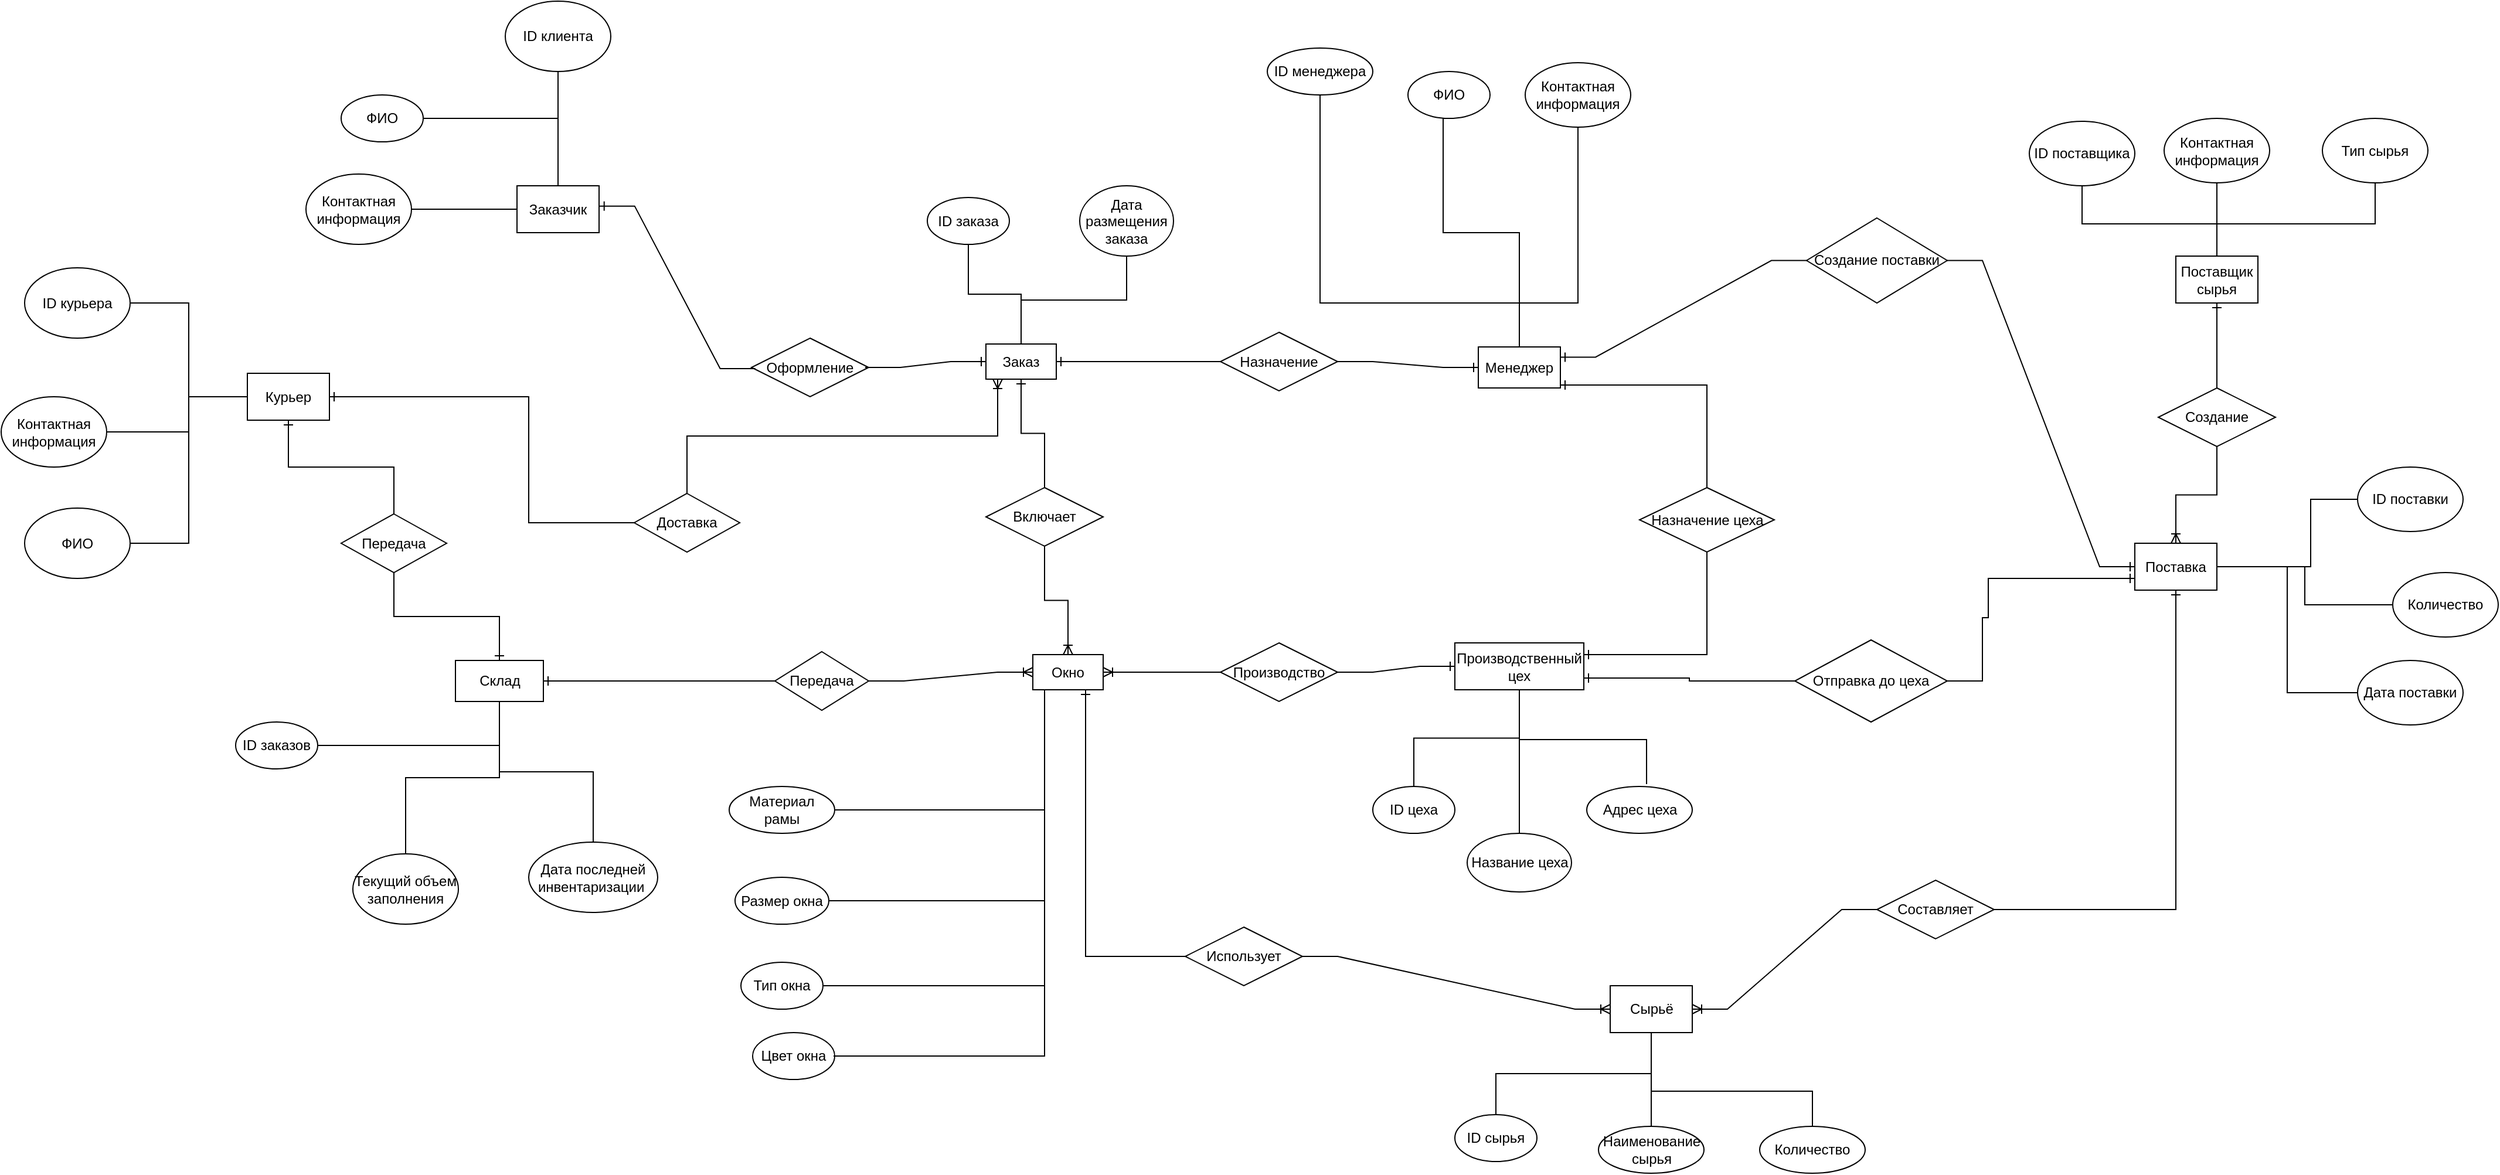 <mxfile version="24.4.0" type="device">
  <diagram name="Страница — 1" id="BFZF_Zla4OpGxnbll2Cd">
    <mxGraphModel dx="2100" dy="1196" grid="1" gridSize="10" guides="1" tooltips="1" connect="1" arrows="1" fold="1" page="1" pageScale="1" pageWidth="827" pageHeight="1169" math="0" shadow="0">
      <root>
        <mxCell id="0" />
        <mxCell id="1" parent="0" />
        <mxCell id="cnAiuEh0qsGEL97Jgi11-1" value="Заказчик" style="rounded=0;whiteSpace=wrap;html=1;" vertex="1" parent="1">
          <mxGeometry x="970" y="627.5" width="70" height="40" as="geometry" />
        </mxCell>
        <mxCell id="cnAiuEh0qsGEL97Jgi11-2" style="edgeStyle=orthogonalEdgeStyle;rounded=0;orthogonalLoop=1;jettySize=auto;html=1;exitX=0.5;exitY=1;exitDx=0;exitDy=0;endArrow=none;endFill=0;" edge="1" parent="1" source="cnAiuEh0qsGEL97Jgi11-3" target="cnAiuEh0qsGEL97Jgi11-1">
          <mxGeometry relative="1" as="geometry" />
        </mxCell>
        <mxCell id="cnAiuEh0qsGEL97Jgi11-3" value="ID клиента" style="ellipse;whiteSpace=wrap;html=1;" vertex="1" parent="1">
          <mxGeometry x="960" y="470" width="90" height="60" as="geometry" />
        </mxCell>
        <mxCell id="cnAiuEh0qsGEL97Jgi11-4" style="edgeStyle=orthogonalEdgeStyle;rounded=0;orthogonalLoop=1;jettySize=auto;html=1;endArrow=none;endFill=0;" edge="1" parent="1" source="cnAiuEh0qsGEL97Jgi11-5" target="cnAiuEh0qsGEL97Jgi11-1">
          <mxGeometry relative="1" as="geometry">
            <Array as="points">
              <mxPoint x="1005" y="570.5" />
            </Array>
          </mxGeometry>
        </mxCell>
        <mxCell id="cnAiuEh0qsGEL97Jgi11-5" value="ФИО" style="ellipse;whiteSpace=wrap;html=1;" vertex="1" parent="1">
          <mxGeometry x="820" y="550" width="70" height="40" as="geometry" />
        </mxCell>
        <mxCell id="cnAiuEh0qsGEL97Jgi11-6" style="edgeStyle=orthogonalEdgeStyle;rounded=0;orthogonalLoop=1;jettySize=auto;html=1;endArrow=none;endFill=0;" edge="1" parent="1" source="cnAiuEh0qsGEL97Jgi11-7" target="cnAiuEh0qsGEL97Jgi11-1">
          <mxGeometry relative="1" as="geometry" />
        </mxCell>
        <mxCell id="cnAiuEh0qsGEL97Jgi11-7" value="Контактная информация" style="ellipse;whiteSpace=wrap;html=1;" vertex="1" parent="1">
          <mxGeometry x="790" y="617.5" width="90" height="60" as="geometry" />
        </mxCell>
        <mxCell id="cnAiuEh0qsGEL97Jgi11-8" value="Заказ" style="rounded=0;whiteSpace=wrap;html=1;" vertex="1" parent="1">
          <mxGeometry x="1370" y="762.5" width="60" height="30" as="geometry" />
        </mxCell>
        <mxCell id="cnAiuEh0qsGEL97Jgi11-9" style="edgeStyle=orthogonalEdgeStyle;rounded=0;orthogonalLoop=1;jettySize=auto;html=1;endArrow=none;endFill=0;" edge="1" parent="1" source="cnAiuEh0qsGEL97Jgi11-10" target="cnAiuEh0qsGEL97Jgi11-8">
          <mxGeometry relative="1" as="geometry" />
        </mxCell>
        <mxCell id="cnAiuEh0qsGEL97Jgi11-10" value="ID заказа" style="ellipse;whiteSpace=wrap;html=1;" vertex="1" parent="1">
          <mxGeometry x="1320" y="637.5" width="70" height="40" as="geometry" />
        </mxCell>
        <mxCell id="cnAiuEh0qsGEL97Jgi11-11" style="edgeStyle=orthogonalEdgeStyle;rounded=0;orthogonalLoop=1;jettySize=auto;html=1;exitX=0.5;exitY=1;exitDx=0;exitDy=0;entryX=0.5;entryY=0;entryDx=0;entryDy=0;endArrow=none;endFill=0;" edge="1" parent="1" source="cnAiuEh0qsGEL97Jgi11-12" target="cnAiuEh0qsGEL97Jgi11-8">
          <mxGeometry relative="1" as="geometry" />
        </mxCell>
        <mxCell id="cnAiuEh0qsGEL97Jgi11-12" value="Дата размещения заказа" style="ellipse;whiteSpace=wrap;html=1;" vertex="1" parent="1">
          <mxGeometry x="1450" y="627.5" width="80" height="60" as="geometry" />
        </mxCell>
        <mxCell id="cnAiuEh0qsGEL97Jgi11-13" value="Оформление" style="rhombus;whiteSpace=wrap;html=1;" vertex="1" parent="1">
          <mxGeometry x="1170" y="757.5" width="100" height="50" as="geometry" />
        </mxCell>
        <mxCell id="cnAiuEh0qsGEL97Jgi11-14" value="Менеджер" style="rounded=0;whiteSpace=wrap;html=1;" vertex="1" parent="1">
          <mxGeometry x="1790" y="765" width="70" height="35" as="geometry" />
        </mxCell>
        <mxCell id="cnAiuEh0qsGEL97Jgi11-15" value="Назначение" style="rhombus;whiteSpace=wrap;html=1;" vertex="1" parent="1">
          <mxGeometry x="1570" y="752.5" width="100" height="50" as="geometry" />
        </mxCell>
        <mxCell id="cnAiuEh0qsGEL97Jgi11-16" style="edgeStyle=orthogonalEdgeStyle;rounded=0;orthogonalLoop=1;jettySize=auto;html=1;endArrow=none;endFill=0;exitX=0.62;exitY=0.975;exitDx=0;exitDy=0;exitPerimeter=0;" edge="1" parent="1" source="cnAiuEh0qsGEL97Jgi11-17" target="cnAiuEh0qsGEL97Jgi11-14">
          <mxGeometry relative="1" as="geometry">
            <Array as="points">
              <mxPoint x="1655" y="549.5" />
              <mxPoint x="1655" y="727.5" />
              <mxPoint x="1825" y="727.5" />
            </Array>
          </mxGeometry>
        </mxCell>
        <mxCell id="cnAiuEh0qsGEL97Jgi11-17" value="ID менеджера" style="ellipse;whiteSpace=wrap;html=1;" vertex="1" parent="1">
          <mxGeometry x="1610" y="510" width="90" height="40" as="geometry" />
        </mxCell>
        <mxCell id="cnAiuEh0qsGEL97Jgi11-18" style="edgeStyle=orthogonalEdgeStyle;rounded=0;orthogonalLoop=1;jettySize=auto;html=1;exitX=0.5;exitY=1;exitDx=0;exitDy=0;endArrow=none;endFill=0;" edge="1" parent="1" source="cnAiuEh0qsGEL97Jgi11-19" target="cnAiuEh0qsGEL97Jgi11-14">
          <mxGeometry relative="1" as="geometry">
            <Array as="points">
              <mxPoint x="1760" y="570.5" />
              <mxPoint x="1760" y="667.5" />
              <mxPoint x="1825" y="667.5" />
            </Array>
          </mxGeometry>
        </mxCell>
        <mxCell id="cnAiuEh0qsGEL97Jgi11-19" value="ФИО" style="ellipse;whiteSpace=wrap;html=1;" vertex="1" parent="1">
          <mxGeometry x="1730" y="530" width="70" height="40" as="geometry" />
        </mxCell>
        <mxCell id="cnAiuEh0qsGEL97Jgi11-20" style="edgeStyle=orthogonalEdgeStyle;rounded=0;orthogonalLoop=1;jettySize=auto;html=1;endArrow=none;endFill=0;" edge="1" parent="1" source="cnAiuEh0qsGEL97Jgi11-21" target="cnAiuEh0qsGEL97Jgi11-14">
          <mxGeometry relative="1" as="geometry">
            <Array as="points">
              <mxPoint x="1875" y="727.5" />
              <mxPoint x="1825" y="727.5" />
            </Array>
          </mxGeometry>
        </mxCell>
        <mxCell id="cnAiuEh0qsGEL97Jgi11-21" value="Контактная информация" style="ellipse;whiteSpace=wrap;html=1;" vertex="1" parent="1">
          <mxGeometry x="1830" y="522.5" width="90" height="55" as="geometry" />
        </mxCell>
        <mxCell id="cnAiuEh0qsGEL97Jgi11-22" value="Назначение цеха" style="rhombus;whiteSpace=wrap;html=1;" vertex="1" parent="1">
          <mxGeometry x="1927.5" y="885" width="115" height="55" as="geometry" />
        </mxCell>
        <mxCell id="cnAiuEh0qsGEL97Jgi11-23" value="Производственный цех" style="rounded=0;whiteSpace=wrap;html=1;" vertex="1" parent="1">
          <mxGeometry x="1770" y="1017.5" width="110" height="40" as="geometry" />
        </mxCell>
        <mxCell id="cnAiuEh0qsGEL97Jgi11-25" value="Адрес цеха" style="ellipse;whiteSpace=wrap;html=1;" vertex="1" parent="1">
          <mxGeometry x="1882.5" y="1140" width="90" height="40" as="geometry" />
        </mxCell>
        <mxCell id="cnAiuEh0qsGEL97Jgi11-26" style="edgeStyle=orthogonalEdgeStyle;rounded=0;orthogonalLoop=1;jettySize=auto;html=1;endArrow=none;endFill=0;" edge="1" parent="1" source="cnAiuEh0qsGEL97Jgi11-27">
          <mxGeometry relative="1" as="geometry">
            <mxPoint x="1825" y="1057.5" as="targetPoint" />
            <Array as="points">
              <mxPoint x="1825" y="1197.5" />
              <mxPoint x="1825" y="1037.5" />
            </Array>
          </mxGeometry>
        </mxCell>
        <mxCell id="cnAiuEh0qsGEL97Jgi11-27" value="Название цеха" style="ellipse;whiteSpace=wrap;html=1;" vertex="1" parent="1">
          <mxGeometry x="1780.5" y="1180" width="89" height="50" as="geometry" />
        </mxCell>
        <mxCell id="cnAiuEh0qsGEL97Jgi11-28" style="edgeStyle=orthogonalEdgeStyle;rounded=0;orthogonalLoop=1;jettySize=auto;html=1;endArrow=none;endFill=0;" edge="1" parent="1" source="cnAiuEh0qsGEL97Jgi11-29" target="cnAiuEh0qsGEL97Jgi11-23">
          <mxGeometry relative="1" as="geometry" />
        </mxCell>
        <mxCell id="cnAiuEh0qsGEL97Jgi11-29" value="ID цеха" style="ellipse;whiteSpace=wrap;html=1;" vertex="1" parent="1">
          <mxGeometry x="1700" y="1140" width="70" height="40" as="geometry" />
        </mxCell>
        <mxCell id="cnAiuEh0qsGEL97Jgi11-30" value="Производство" style="rhombus;whiteSpace=wrap;html=1;" vertex="1" parent="1">
          <mxGeometry x="1570" y="1017.5" width="100" height="50" as="geometry" />
        </mxCell>
        <mxCell id="cnAiuEh0qsGEL97Jgi11-31" value="Окно" style="rounded=0;whiteSpace=wrap;html=1;" vertex="1" parent="1">
          <mxGeometry x="1410" y="1027.5" width="60" height="30" as="geometry" />
        </mxCell>
        <mxCell id="cnAiuEh0qsGEL97Jgi11-33" value="Цвет окна" style="ellipse;whiteSpace=wrap;html=1;" vertex="1" parent="1">
          <mxGeometry x="1171" y="1350" width="70" height="40" as="geometry" />
        </mxCell>
        <mxCell id="cnAiuEh0qsGEL97Jgi11-34" style="edgeStyle=orthogonalEdgeStyle;rounded=0;orthogonalLoop=1;jettySize=auto;html=1;endArrow=none;endFill=0;" edge="1" parent="1" source="cnAiuEh0qsGEL97Jgi11-35" target="cnAiuEh0qsGEL97Jgi11-31">
          <mxGeometry relative="1" as="geometry">
            <Array as="points">
              <mxPoint x="1420" y="1160" />
            </Array>
          </mxGeometry>
        </mxCell>
        <mxCell id="cnAiuEh0qsGEL97Jgi11-35" value="Материал рамы" style="ellipse;whiteSpace=wrap;html=1;" vertex="1" parent="1">
          <mxGeometry x="1151" y="1140" width="90" height="40" as="geometry" />
        </mxCell>
        <mxCell id="cnAiuEh0qsGEL97Jgi11-36" style="edgeStyle=orthogonalEdgeStyle;rounded=0;orthogonalLoop=1;jettySize=auto;html=1;endArrow=none;endFill=0;" edge="1" parent="1" source="cnAiuEh0qsGEL97Jgi11-37" target="cnAiuEh0qsGEL97Jgi11-31">
          <mxGeometry relative="1" as="geometry">
            <Array as="points">
              <mxPoint x="1420" y="1237" />
            </Array>
          </mxGeometry>
        </mxCell>
        <mxCell id="cnAiuEh0qsGEL97Jgi11-37" value="Размер окна" style="ellipse;whiteSpace=wrap;html=1;" vertex="1" parent="1">
          <mxGeometry x="1156" y="1217.5" width="80" height="40" as="geometry" />
        </mxCell>
        <mxCell id="cnAiuEh0qsGEL97Jgi11-39" value="Тип окна" style="ellipse;whiteSpace=wrap;html=1;" vertex="1" parent="1">
          <mxGeometry x="1161" y="1290" width="70" height="40" as="geometry" />
        </mxCell>
        <mxCell id="cnAiuEh0qsGEL97Jgi11-40" value="Склад" style="rounded=0;whiteSpace=wrap;html=1;" vertex="1" parent="1">
          <mxGeometry x="917.5" y="1032.5" width="75" height="35" as="geometry" />
        </mxCell>
        <mxCell id="cnAiuEh0qsGEL97Jgi11-41" value="Передача" style="rhombus;whiteSpace=wrap;html=1;" vertex="1" parent="1">
          <mxGeometry x="1190" y="1025" width="80" height="50" as="geometry" />
        </mxCell>
        <mxCell id="cnAiuEh0qsGEL97Jgi11-42" value="Доставка" style="rhombus;whiteSpace=wrap;html=1;" vertex="1" parent="1">
          <mxGeometry x="1070" y="890" width="90" height="50" as="geometry" />
        </mxCell>
        <mxCell id="cnAiuEh0qsGEL97Jgi11-43" value="" style="edgeStyle=entityRelationEdgeStyle;fontSize=12;html=1;endArrow=ERone;endFill=1;rounded=0;exitX=0;exitY=0.5;exitDx=0;exitDy=0;" edge="1" parent="1" source="cnAiuEh0qsGEL97Jgi11-15" target="cnAiuEh0qsGEL97Jgi11-8">
          <mxGeometry width="100" height="100" relative="1" as="geometry">
            <mxPoint x="1440" y="897.5" as="sourcePoint" />
            <mxPoint x="1540" y="797.5" as="targetPoint" />
          </mxGeometry>
        </mxCell>
        <mxCell id="cnAiuEh0qsGEL97Jgi11-44" value="" style="edgeStyle=orthogonalEdgeStyle;fontSize=12;html=1;endArrow=ERone;endFill=1;rounded=0;exitX=0.5;exitY=0;exitDx=0;exitDy=0;" edge="1" parent="1" source="cnAiuEh0qsGEL97Jgi11-22">
          <mxGeometry width="100" height="100" relative="1" as="geometry">
            <mxPoint x="1720" y="877.5" as="sourcePoint" />
            <mxPoint x="1860" y="797.5" as="targetPoint" />
            <Array as="points">
              <mxPoint x="1985" y="797.5" />
            </Array>
          </mxGeometry>
        </mxCell>
        <mxCell id="cnAiuEh0qsGEL97Jgi11-45" value="" style="edgeStyle=orthogonalEdgeStyle;fontSize=12;html=1;endArrow=ERone;endFill=1;rounded=0;exitX=0.5;exitY=1;exitDx=0;exitDy=0;" edge="1" parent="1" source="cnAiuEh0qsGEL97Jgi11-22">
          <mxGeometry width="100" height="100" relative="1" as="geometry">
            <mxPoint x="1670" y="1007.5" as="sourcePoint" />
            <mxPoint x="1880" y="1027.5" as="targetPoint" />
            <Array as="points">
              <mxPoint x="1985" y="1027.5" />
              <mxPoint x="1880" y="1027.5" />
            </Array>
          </mxGeometry>
        </mxCell>
        <mxCell id="cnAiuEh0qsGEL97Jgi11-46" style="edgeStyle=orthogonalEdgeStyle;rounded=0;orthogonalLoop=1;jettySize=auto;html=1;exitX=1;exitY=0.5;exitDx=0;exitDy=0;endArrow=none;endFill=0;" edge="1" parent="1" source="cnAiuEh0qsGEL97Jgi11-47" target="cnAiuEh0qsGEL97Jgi11-40">
          <mxGeometry relative="1" as="geometry" />
        </mxCell>
        <mxCell id="cnAiuEh0qsGEL97Jgi11-47" value="ID заказов" style="ellipse;whiteSpace=wrap;html=1;" vertex="1" parent="1">
          <mxGeometry x="730" y="1085" width="70" height="40" as="geometry" />
        </mxCell>
        <mxCell id="cnAiuEh0qsGEL97Jgi11-48" style="edgeStyle=orthogonalEdgeStyle;rounded=0;orthogonalLoop=1;jettySize=auto;html=1;endArrow=none;endFill=0;" edge="1" parent="1" source="cnAiuEh0qsGEL97Jgi11-49" target="cnAiuEh0qsGEL97Jgi11-40">
          <mxGeometry relative="1" as="geometry" />
        </mxCell>
        <mxCell id="cnAiuEh0qsGEL97Jgi11-49" value="Дата последней инвентаризации&amp;nbsp;" style="ellipse;whiteSpace=wrap;html=1;" vertex="1" parent="1">
          <mxGeometry x="980" y="1187.5" width="110" height="60" as="geometry" />
        </mxCell>
        <mxCell id="cnAiuEh0qsGEL97Jgi11-50" style="edgeStyle=orthogonalEdgeStyle;rounded=0;orthogonalLoop=1;jettySize=auto;html=1;endArrow=none;endFill=0;" edge="1" parent="1" source="cnAiuEh0qsGEL97Jgi11-51" target="cnAiuEh0qsGEL97Jgi11-40">
          <mxGeometry relative="1" as="geometry" />
        </mxCell>
        <mxCell id="cnAiuEh0qsGEL97Jgi11-51" value="Текущий объем заполнения" style="ellipse;whiteSpace=wrap;html=1;" vertex="1" parent="1">
          <mxGeometry x="830" y="1197.5" width="90" height="60" as="geometry" />
        </mxCell>
        <mxCell id="cnAiuEh0qsGEL97Jgi11-52" value="" style="edgeStyle=entityRelationEdgeStyle;fontSize=12;html=1;endArrow=ERone;endFill=1;rounded=0;exitX=1;exitY=0.5;exitDx=0;exitDy=0;entryX=0;entryY=0.5;entryDx=0;entryDy=0;" edge="1" parent="1" source="cnAiuEh0qsGEL97Jgi11-30" target="cnAiuEh0qsGEL97Jgi11-23">
          <mxGeometry width="100" height="100" relative="1" as="geometry">
            <mxPoint x="1500" y="987.5" as="sourcePoint" />
            <mxPoint x="1660" y="887.5" as="targetPoint" />
          </mxGeometry>
        </mxCell>
        <mxCell id="cnAiuEh0qsGEL97Jgi11-53" value="" style="edgeStyle=entityRelationEdgeStyle;fontSize=12;html=1;endArrow=ERoneToMany;rounded=0;exitX=0;exitY=0.5;exitDx=0;exitDy=0;entryX=1;entryY=0.5;entryDx=0;entryDy=0;" edge="1" parent="1" source="cnAiuEh0qsGEL97Jgi11-30" target="cnAiuEh0qsGEL97Jgi11-31">
          <mxGeometry width="100" height="100" relative="1" as="geometry">
            <mxPoint x="1470" y="1107.5" as="sourcePoint" />
            <mxPoint x="1570" y="1007.5" as="targetPoint" />
          </mxGeometry>
        </mxCell>
        <mxCell id="cnAiuEh0qsGEL97Jgi11-54" value="" style="edgeStyle=entityRelationEdgeStyle;fontSize=12;html=1;endArrow=ERoneToMany;rounded=0;entryX=0;entryY=0.5;entryDx=0;entryDy=0;exitX=1;exitY=0.5;exitDx=0;exitDy=0;" edge="1" parent="1" source="cnAiuEh0qsGEL97Jgi11-41" target="cnAiuEh0qsGEL97Jgi11-31">
          <mxGeometry width="100" height="100" relative="1" as="geometry">
            <mxPoint x="1160" y="1097.5" as="sourcePoint" />
            <mxPoint x="1260" y="997.5" as="targetPoint" />
          </mxGeometry>
        </mxCell>
        <mxCell id="cnAiuEh0qsGEL97Jgi11-55" value="" style="edgeStyle=entityRelationEdgeStyle;fontSize=12;html=1;endArrow=ERone;endFill=1;rounded=0;entryX=1;entryY=0.5;entryDx=0;entryDy=0;exitX=0;exitY=0.5;exitDx=0;exitDy=0;" edge="1" parent="1" source="cnAiuEh0qsGEL97Jgi11-41" target="cnAiuEh0qsGEL97Jgi11-40">
          <mxGeometry width="100" height="100" relative="1" as="geometry">
            <mxPoint x="1140" y="1067.5" as="sourcePoint" />
            <mxPoint x="1260" y="997.5" as="targetPoint" />
          </mxGeometry>
        </mxCell>
        <mxCell id="cnAiuEh0qsGEL97Jgi11-56" value="Включает" style="rhombus;whiteSpace=wrap;html=1;" vertex="1" parent="1">
          <mxGeometry x="1370" y="885" width="100" height="50" as="geometry" />
        </mxCell>
        <mxCell id="cnAiuEh0qsGEL97Jgi11-57" value="Поставщик сырья" style="rounded=0;whiteSpace=wrap;html=1;" vertex="1" parent="1">
          <mxGeometry x="2385" y="687.5" width="70" height="40" as="geometry" />
        </mxCell>
        <mxCell id="cnAiuEh0qsGEL97Jgi11-58" value="Поставка" style="rounded=0;whiteSpace=wrap;html=1;" vertex="1" parent="1">
          <mxGeometry x="2350" y="932.5" width="70" height="40" as="geometry" />
        </mxCell>
        <mxCell id="cnAiuEh0qsGEL97Jgi11-59" value="Курьер" style="rounded=0;whiteSpace=wrap;html=1;" vertex="1" parent="1">
          <mxGeometry x="740" y="787.5" width="70" height="40" as="geometry" />
        </mxCell>
        <mxCell id="cnAiuEh0qsGEL97Jgi11-60" value="" style="edgeStyle=entityRelationEdgeStyle;fontSize=12;html=1;endArrow=ERone;endFill=1;rounded=0;exitX=0.97;exitY=0.5;exitDx=0;exitDy=0;exitPerimeter=0;entryX=0;entryY=0.5;entryDx=0;entryDy=0;" edge="1" parent="1" source="cnAiuEh0qsGEL97Jgi11-13" target="cnAiuEh0qsGEL97Jgi11-8">
          <mxGeometry width="100" height="100" relative="1" as="geometry">
            <mxPoint x="1380" y="837.5" as="sourcePoint" />
            <mxPoint x="1480" y="737.5" as="targetPoint" />
          </mxGeometry>
        </mxCell>
        <mxCell id="cnAiuEh0qsGEL97Jgi11-61" value="" style="edgeStyle=entityRelationEdgeStyle;fontSize=12;html=1;endArrow=ERone;endFill=1;rounded=0;exitX=0.033;exitY=0.52;exitDx=0;exitDy=0;exitPerimeter=0;entryX=1.005;entryY=0.433;entryDx=0;entryDy=0;entryPerimeter=0;" edge="1" parent="1" source="cnAiuEh0qsGEL97Jgi11-13" target="cnAiuEh0qsGEL97Jgi11-1">
          <mxGeometry width="100" height="100" relative="1" as="geometry">
            <mxPoint x="1277" y="792.5" as="sourcePoint" />
            <mxPoint x="1380" y="787.5" as="targetPoint" />
          </mxGeometry>
        </mxCell>
        <mxCell id="cnAiuEh0qsGEL97Jgi11-62" value="Создание" style="rhombus;whiteSpace=wrap;html=1;" vertex="1" parent="1">
          <mxGeometry x="2370" y="800" width="100" height="50" as="geometry" />
        </mxCell>
        <mxCell id="cnAiuEh0qsGEL97Jgi11-63" value="Создание поставки" style="rhombus;whiteSpace=wrap;html=1;" vertex="1" parent="1">
          <mxGeometry x="2070" y="655" width="120" height="72.5" as="geometry" />
        </mxCell>
        <mxCell id="cnAiuEh0qsGEL97Jgi11-64" value="" style="edgeStyle=entityRelationEdgeStyle;fontSize=12;html=1;endArrow=ERone;endFill=1;rounded=0;exitX=0;exitY=0.5;exitDx=0;exitDy=0;entryX=1;entryY=0.25;entryDx=0;entryDy=0;" edge="1" parent="1" source="cnAiuEh0qsGEL97Jgi11-63" target="cnAiuEh0qsGEL97Jgi11-14">
          <mxGeometry width="100" height="100" relative="1" as="geometry">
            <mxPoint x="1277" y="792.5" as="sourcePoint" />
            <mxPoint x="1380" y="787.5" as="targetPoint" />
          </mxGeometry>
        </mxCell>
        <mxCell id="cnAiuEh0qsGEL97Jgi11-65" value="" style="edgeStyle=entityRelationEdgeStyle;fontSize=12;html=1;endArrow=ERone;endFill=1;rounded=0;exitX=1;exitY=0.5;exitDx=0;exitDy=0;" edge="1" parent="1" source="cnAiuEh0qsGEL97Jgi11-63" target="cnAiuEh0qsGEL97Jgi11-58">
          <mxGeometry width="100" height="100" relative="1" as="geometry">
            <mxPoint x="1990" y="703.5" as="sourcePoint" />
            <mxPoint x="2340" y="720" as="targetPoint" />
          </mxGeometry>
        </mxCell>
        <mxCell id="cnAiuEh0qsGEL97Jgi11-66" value="" style="edgeStyle=orthogonalEdgeStyle;fontSize=12;html=1;endArrow=ERoneToMany;rounded=0;exitX=0.5;exitY=1;exitDx=0;exitDy=0;entryX=0.5;entryY=0;entryDx=0;entryDy=0;" edge="1" parent="1" source="cnAiuEh0qsGEL97Jgi11-62" target="cnAiuEh0qsGEL97Jgi11-58">
          <mxGeometry width="100" height="100" relative="1" as="geometry">
            <mxPoint x="2340" y="1120" as="sourcePoint" />
            <mxPoint x="2250" y="990" as="targetPoint" />
          </mxGeometry>
        </mxCell>
        <mxCell id="cnAiuEh0qsGEL97Jgi11-67" value="" style="edgeStyle=orthogonalEdgeStyle;fontSize=12;html=1;endArrow=ERone;endFill=1;rounded=0;exitX=0.5;exitY=0;exitDx=0;exitDy=0;entryX=0.5;entryY=1;entryDx=0;entryDy=0;" edge="1" parent="1" source="cnAiuEh0qsGEL97Jgi11-62" target="cnAiuEh0qsGEL97Jgi11-57">
          <mxGeometry width="100" height="100" relative="1" as="geometry">
            <mxPoint x="2090" y="1005" as="sourcePoint" />
            <mxPoint x="2190" y="905" as="targetPoint" />
          </mxGeometry>
        </mxCell>
        <mxCell id="cnAiuEh0qsGEL97Jgi11-68" value="Отправка до цеха" style="rhombus;whiteSpace=wrap;html=1;" vertex="1" parent="1">
          <mxGeometry x="2060" y="1015" width="130" height="70" as="geometry" />
        </mxCell>
        <mxCell id="cnAiuEh0qsGEL97Jgi11-69" value="" style="edgeStyle=orthogonalEdgeStyle;fontSize=12;html=1;endArrow=ERone;endFill=1;rounded=0;entryX=0;entryY=0.75;entryDx=0;entryDy=0;exitX=1;exitY=0.5;exitDx=0;exitDy=0;" edge="1" parent="1" source="cnAiuEh0qsGEL97Jgi11-68" target="cnAiuEh0qsGEL97Jgi11-58">
          <mxGeometry width="100" height="100" relative="1" as="geometry">
            <mxPoint x="2380" y="985.5" as="sourcePoint" />
            <mxPoint x="2440" y="1077.5" as="targetPoint" />
            <Array as="points">
              <mxPoint x="2220" y="1050" />
              <mxPoint x="2220" y="996" />
              <mxPoint x="2225" y="996" />
              <mxPoint x="2225" y="963" />
            </Array>
          </mxGeometry>
        </mxCell>
        <mxCell id="cnAiuEh0qsGEL97Jgi11-70" value="" style="edgeStyle=orthogonalEdgeStyle;fontSize=12;html=1;endArrow=ERone;endFill=1;rounded=0;entryX=1;entryY=0.75;entryDx=0;entryDy=0;exitX=0;exitY=0.5;exitDx=0;exitDy=0;" edge="1" parent="1" source="cnAiuEh0qsGEL97Jgi11-68" target="cnAiuEh0qsGEL97Jgi11-23">
          <mxGeometry width="100" height="100" relative="1" as="geometry">
            <mxPoint x="2135" y="1025.5" as="sourcePoint" />
            <mxPoint x="2235" y="985.5" as="targetPoint" />
          </mxGeometry>
        </mxCell>
        <mxCell id="cnAiuEh0qsGEL97Jgi11-71" value="" style="edgeStyle=entityRelationEdgeStyle;fontSize=12;html=1;endArrow=ERone;endFill=1;rounded=0;exitX=1;exitY=0.5;exitDx=0;exitDy=0;entryX=0;entryY=0.5;entryDx=0;entryDy=0;" edge="1" parent="1" source="cnAiuEh0qsGEL97Jgi11-15" target="cnAiuEh0qsGEL97Jgi11-14">
          <mxGeometry width="100" height="100" relative="1" as="geometry">
            <mxPoint x="1560" y="917.5" as="sourcePoint" />
            <mxPoint x="1705" y="840" as="targetPoint" />
          </mxGeometry>
        </mxCell>
        <mxCell id="cnAiuEh0qsGEL97Jgi11-72" value="" style="edgeStyle=orthogonalEdgeStyle;fontSize=12;html=1;endArrow=ERoneToMany;rounded=0;exitX=0.5;exitY=1;exitDx=0;exitDy=0;entryX=0.5;entryY=0;entryDx=0;entryDy=0;" edge="1" parent="1" source="cnAiuEh0qsGEL97Jgi11-56" target="cnAiuEh0qsGEL97Jgi11-31">
          <mxGeometry width="100" height="100" relative="1" as="geometry">
            <mxPoint x="2270" y="862.5" as="sourcePoint" />
            <mxPoint x="2235" y="945.5" as="targetPoint" />
          </mxGeometry>
        </mxCell>
        <mxCell id="cnAiuEh0qsGEL97Jgi11-73" value="" style="edgeStyle=orthogonalEdgeStyle;fontSize=12;html=1;endArrow=ERone;endFill=1;rounded=0;exitX=0.5;exitY=0;exitDx=0;exitDy=0;entryX=0.5;entryY=1;entryDx=0;entryDy=0;" edge="1" parent="1" source="cnAiuEh0qsGEL97Jgi11-56" target="cnAiuEh0qsGEL97Jgi11-8">
          <mxGeometry width="100" height="100" relative="1" as="geometry">
            <mxPoint x="2270" y="812.5" as="sourcePoint" />
            <mxPoint x="2270" y="740.5" as="targetPoint" />
          </mxGeometry>
        </mxCell>
        <mxCell id="cnAiuEh0qsGEL97Jgi11-74" value="" style="edgeStyle=orthogonalEdgeStyle;fontSize=12;html=1;endArrow=ERone;endFill=1;rounded=0;exitX=0;exitY=0.5;exitDx=0;exitDy=0;entryX=1;entryY=0.5;entryDx=0;entryDy=0;" edge="1" parent="1" source="cnAiuEh0qsGEL97Jgi11-42" target="cnAiuEh0qsGEL97Jgi11-59">
          <mxGeometry width="100" height="100" relative="1" as="geometry">
            <mxPoint x="1410" y="740.5" as="sourcePoint" />
            <mxPoint x="1390" y="647.5" as="targetPoint" />
            <Array as="points">
              <mxPoint x="980" y="915" />
              <mxPoint x="980" y="808" />
            </Array>
          </mxGeometry>
        </mxCell>
        <mxCell id="cnAiuEh0qsGEL97Jgi11-75" value="" style="edgeStyle=orthogonalEdgeStyle;fontSize=12;html=1;endArrow=ERoneToMany;rounded=0;exitX=0.5;exitY=0;exitDx=0;exitDy=0;" edge="1" parent="1" source="cnAiuEh0qsGEL97Jgi11-42" target="cnAiuEh0qsGEL97Jgi11-8">
          <mxGeometry width="100" height="100" relative="1" as="geometry">
            <mxPoint x="1410" y="790.5" as="sourcePoint" />
            <mxPoint x="1280" y="870" as="targetPoint" />
            <Array as="points">
              <mxPoint x="1115" y="841" />
              <mxPoint x="1380" y="841" />
            </Array>
          </mxGeometry>
        </mxCell>
        <mxCell id="cnAiuEh0qsGEL97Jgi11-76" value="Передача" style="rhombus;whiteSpace=wrap;html=1;" vertex="1" parent="1">
          <mxGeometry x="820" y="907.5" width="90" height="50" as="geometry" />
        </mxCell>
        <mxCell id="cnAiuEh0qsGEL97Jgi11-77" value="" style="edgeStyle=orthogonalEdgeStyle;fontSize=12;html=1;endArrow=ERone;endFill=1;rounded=0;exitX=0.5;exitY=1;exitDx=0;exitDy=0;entryX=0.5;entryY=0;entryDx=0;entryDy=0;" edge="1" parent="1" source="cnAiuEh0qsGEL97Jgi11-76" target="cnAiuEh0qsGEL97Jgi11-40">
          <mxGeometry width="100" height="100" relative="1" as="geometry">
            <mxPoint x="1430" y="895.5" as="sourcePoint" />
            <mxPoint x="1410" y="802.5" as="targetPoint" />
          </mxGeometry>
        </mxCell>
        <mxCell id="cnAiuEh0qsGEL97Jgi11-78" value="" style="edgeStyle=orthogonalEdgeStyle;fontSize=12;html=1;endArrow=ERone;endFill=1;rounded=0;exitX=0.5;exitY=0;exitDx=0;exitDy=0;entryX=0.5;entryY=1;entryDx=0;entryDy=0;" edge="1" parent="1" source="cnAiuEh0qsGEL97Jgi11-76" target="cnAiuEh0qsGEL97Jgi11-59">
          <mxGeometry width="100" height="100" relative="1" as="geometry">
            <mxPoint x="875" y="967.5" as="sourcePoint" />
            <mxPoint x="965" y="1042.5" as="targetPoint" />
          </mxGeometry>
        </mxCell>
        <mxCell id="cnAiuEh0qsGEL97Jgi11-79" value="Сырьё" style="rounded=0;whiteSpace=wrap;html=1;" vertex="1" parent="1">
          <mxGeometry x="1902.5" y="1310" width="70" height="40" as="geometry" />
        </mxCell>
        <mxCell id="cnAiuEh0qsGEL97Jgi11-80" style="edgeStyle=orthogonalEdgeStyle;rounded=0;orthogonalLoop=1;jettySize=auto;html=1;endArrow=none;endFill=0;entryX=0.167;entryY=1.083;entryDx=0;entryDy=0;entryPerimeter=0;exitX=1;exitY=0.5;exitDx=0;exitDy=0;" edge="1" parent="1" source="cnAiuEh0qsGEL97Jgi11-39" target="cnAiuEh0qsGEL97Jgi11-31">
          <mxGeometry relative="1" as="geometry">
            <mxPoint x="1246" y="1247" as="sourcePoint" />
            <mxPoint x="1430" y="1068" as="targetPoint" />
            <Array as="points">
              <mxPoint x="1420" y="1310" />
            </Array>
          </mxGeometry>
        </mxCell>
        <mxCell id="cnAiuEh0qsGEL97Jgi11-81" style="edgeStyle=orthogonalEdgeStyle;rounded=0;orthogonalLoop=1;jettySize=auto;html=1;endArrow=none;endFill=0;" edge="1" parent="1" target="cnAiuEh0qsGEL97Jgi11-31">
          <mxGeometry relative="1" as="geometry">
            <mxPoint x="1240" y="1370" as="sourcePoint" />
            <mxPoint x="1430" y="1070" as="targetPoint" />
            <Array as="points">
              <mxPoint x="1420" y="1370" />
            </Array>
          </mxGeometry>
        </mxCell>
        <mxCell id="cnAiuEh0qsGEL97Jgi11-82" style="edgeStyle=orthogonalEdgeStyle;rounded=0;orthogonalLoop=1;jettySize=auto;html=1;endArrow=none;endFill=0;entryX=0.5;entryY=1;entryDx=0;entryDy=0;exitX=0.567;exitY=-0.051;exitDx=0;exitDy=0;exitPerimeter=0;" edge="1" parent="1" source="cnAiuEh0qsGEL97Jgi11-25" target="cnAiuEh0qsGEL97Jgi11-23">
          <mxGeometry relative="1" as="geometry">
            <mxPoint x="1835" y="1067.5" as="targetPoint" />
            <Array as="points">
              <mxPoint x="1934" y="1100" />
              <mxPoint x="1825" y="1100" />
            </Array>
            <mxPoint x="1835" y="1190" as="sourcePoint" />
          </mxGeometry>
        </mxCell>
        <mxCell id="cnAiuEh0qsGEL97Jgi11-83" value="Использует" style="rhombus;whiteSpace=wrap;html=1;" vertex="1" parent="1">
          <mxGeometry x="1540" y="1260" width="100" height="50" as="geometry" />
        </mxCell>
        <mxCell id="cnAiuEh0qsGEL97Jgi11-84" value="Составляет" style="rhombus;whiteSpace=wrap;html=1;" vertex="1" parent="1">
          <mxGeometry x="2130" y="1220" width="100" height="50" as="geometry" />
        </mxCell>
        <mxCell id="cnAiuEh0qsGEL97Jgi11-85" value="" style="edgeStyle=entityRelationEdgeStyle;fontSize=12;html=1;endArrow=ERoneToMany;rounded=0;exitX=1;exitY=0.5;exitDx=0;exitDy=0;entryX=0;entryY=0.5;entryDx=0;entryDy=0;" edge="1" parent="1" source="cnAiuEh0qsGEL97Jgi11-83" target="cnAiuEh0qsGEL97Jgi11-79">
          <mxGeometry width="100" height="100" relative="1" as="geometry">
            <mxPoint x="1580" y="1053" as="sourcePoint" />
            <mxPoint x="1480" y="1053" as="targetPoint" />
          </mxGeometry>
        </mxCell>
        <mxCell id="cnAiuEh0qsGEL97Jgi11-86" value="" style="edgeStyle=orthogonalEdgeStyle;fontSize=12;html=1;endArrow=ERone;endFill=1;rounded=0;entryX=0.75;entryY=1;entryDx=0;entryDy=0;exitX=0;exitY=0.5;exitDx=0;exitDy=0;" edge="1" parent="1" source="cnAiuEh0qsGEL97Jgi11-83" target="cnAiuEh0qsGEL97Jgi11-31">
          <mxGeometry width="100" height="100" relative="1" as="geometry">
            <mxPoint x="1500" y="1240" as="sourcePoint" />
            <mxPoint x="1530" y="1120" as="targetPoint" />
          </mxGeometry>
        </mxCell>
        <mxCell id="cnAiuEh0qsGEL97Jgi11-87" value="" style="edgeStyle=entityRelationEdgeStyle;fontSize=12;html=1;endArrow=ERoneToMany;rounded=0;exitX=0;exitY=0.5;exitDx=0;exitDy=0;entryX=1;entryY=0.5;entryDx=0;entryDy=0;" edge="1" parent="1" source="cnAiuEh0qsGEL97Jgi11-84" target="cnAiuEh0qsGEL97Jgi11-79">
          <mxGeometry width="100" height="100" relative="1" as="geometry">
            <mxPoint x="1650" y="1295" as="sourcePoint" />
            <mxPoint x="2080" y="1380" as="targetPoint" />
          </mxGeometry>
        </mxCell>
        <mxCell id="cnAiuEh0qsGEL97Jgi11-88" value="" style="edgeStyle=orthogonalEdgeStyle;fontSize=12;html=1;endArrow=ERone;endFill=1;rounded=0;exitX=1;exitY=0.5;exitDx=0;exitDy=0;entryX=0.5;entryY=1;entryDx=0;entryDy=0;" edge="1" parent="1" source="cnAiuEh0qsGEL97Jgi11-84" target="cnAiuEh0qsGEL97Jgi11-58">
          <mxGeometry width="100" height="100" relative="1" as="geometry">
            <mxPoint x="1550" y="1295" as="sourcePoint" />
            <mxPoint x="2120" y="1160" as="targetPoint" />
          </mxGeometry>
        </mxCell>
        <mxCell id="cnAiuEh0qsGEL97Jgi11-89" value="ID курьера" style="ellipse;whiteSpace=wrap;html=1;" vertex="1" parent="1">
          <mxGeometry x="550" y="697.5" width="90" height="60" as="geometry" />
        </mxCell>
        <mxCell id="cnAiuEh0qsGEL97Jgi11-90" value="Контактная информация" style="ellipse;whiteSpace=wrap;html=1;" vertex="1" parent="1">
          <mxGeometry x="530" y="807.5" width="90" height="60" as="geometry" />
        </mxCell>
        <mxCell id="cnAiuEh0qsGEL97Jgi11-91" value="ФИО" style="ellipse;whiteSpace=wrap;html=1;" vertex="1" parent="1">
          <mxGeometry x="550" y="902.5" width="90" height="60" as="geometry" />
        </mxCell>
        <mxCell id="cnAiuEh0qsGEL97Jgi11-93" style="edgeStyle=orthogonalEdgeStyle;rounded=0;orthogonalLoop=1;jettySize=auto;html=1;endArrow=none;endFill=0;exitX=1;exitY=0.5;exitDx=0;exitDy=0;entryX=0;entryY=0.5;entryDx=0;entryDy=0;" edge="1" parent="1" source="cnAiuEh0qsGEL97Jgi11-89" target="cnAiuEh0qsGEL97Jgi11-59">
          <mxGeometry relative="1" as="geometry">
            <mxPoint x="890" y="658" as="sourcePoint" />
            <mxPoint x="980" y="658" as="targetPoint" />
          </mxGeometry>
        </mxCell>
        <mxCell id="cnAiuEh0qsGEL97Jgi11-94" style="edgeStyle=orthogonalEdgeStyle;rounded=0;orthogonalLoop=1;jettySize=auto;html=1;endArrow=none;endFill=0;exitX=1;exitY=0.5;exitDx=0;exitDy=0;entryX=0;entryY=0.5;entryDx=0;entryDy=0;" edge="1" parent="1" source="cnAiuEh0qsGEL97Jgi11-90" target="cnAiuEh0qsGEL97Jgi11-59">
          <mxGeometry relative="1" as="geometry">
            <mxPoint x="900" y="668" as="sourcePoint" />
            <mxPoint x="990" y="668" as="targetPoint" />
            <Array as="points">
              <mxPoint x="690" y="838" />
              <mxPoint x="690" y="808" />
            </Array>
          </mxGeometry>
        </mxCell>
        <mxCell id="cnAiuEh0qsGEL97Jgi11-95" style="edgeStyle=orthogonalEdgeStyle;rounded=0;orthogonalLoop=1;jettySize=auto;html=1;endArrow=none;endFill=0;exitX=1;exitY=0.5;exitDx=0;exitDy=0;entryX=0;entryY=0.5;entryDx=0;entryDy=0;" edge="1" parent="1" source="cnAiuEh0qsGEL97Jgi11-91" target="cnAiuEh0qsGEL97Jgi11-59">
          <mxGeometry relative="1" as="geometry">
            <mxPoint x="910" y="678" as="sourcePoint" />
            <mxPoint x="1000" y="678" as="targetPoint" />
          </mxGeometry>
        </mxCell>
        <mxCell id="cnAiuEh0qsGEL97Jgi11-96" value="ID сырья" style="ellipse;whiteSpace=wrap;html=1;" vertex="1" parent="1">
          <mxGeometry x="1770" y="1420" width="70" height="40" as="geometry" />
        </mxCell>
        <mxCell id="cnAiuEh0qsGEL97Jgi11-97" value="Наименование сырья" style="ellipse;whiteSpace=wrap;html=1;" vertex="1" parent="1">
          <mxGeometry x="1892.5" y="1430" width="90" height="40" as="geometry" />
        </mxCell>
        <mxCell id="cnAiuEh0qsGEL97Jgi11-98" value="Количество" style="ellipse;whiteSpace=wrap;html=1;" vertex="1" parent="1">
          <mxGeometry x="2030" y="1430" width="90" height="40" as="geometry" />
        </mxCell>
        <mxCell id="cnAiuEh0qsGEL97Jgi11-99" style="edgeStyle=orthogonalEdgeStyle;rounded=0;orthogonalLoop=1;jettySize=auto;html=1;exitX=0.5;exitY=0;exitDx=0;exitDy=0;endArrow=none;endFill=0;entryX=0.5;entryY=1;entryDx=0;entryDy=0;" edge="1" parent="1" source="cnAiuEh0qsGEL97Jgi11-96" target="cnAiuEh0qsGEL97Jgi11-79">
          <mxGeometry relative="1" as="geometry">
            <mxPoint x="1390" y="1467" as="sourcePoint" />
            <mxPoint x="1545" y="1430" as="targetPoint" />
          </mxGeometry>
        </mxCell>
        <mxCell id="cnAiuEh0qsGEL97Jgi11-100" style="edgeStyle=orthogonalEdgeStyle;rounded=0;orthogonalLoop=1;jettySize=auto;html=1;exitX=0.5;exitY=0;exitDx=0;exitDy=0;endArrow=none;endFill=0;entryX=0.5;entryY=1;entryDx=0;entryDy=0;" edge="1" parent="1" source="cnAiuEh0qsGEL97Jgi11-97" target="cnAiuEh0qsGEL97Jgi11-79">
          <mxGeometry relative="1" as="geometry">
            <mxPoint x="1815" y="1460" as="sourcePoint" />
            <mxPoint x="1948" y="1360" as="targetPoint" />
          </mxGeometry>
        </mxCell>
        <mxCell id="cnAiuEh0qsGEL97Jgi11-101" style="edgeStyle=orthogonalEdgeStyle;rounded=0;orthogonalLoop=1;jettySize=auto;html=1;exitX=0.5;exitY=0;exitDx=0;exitDy=0;endArrow=none;endFill=0;entryX=0.5;entryY=1;entryDx=0;entryDy=0;" edge="1" parent="1" source="cnAiuEh0qsGEL97Jgi11-98" target="cnAiuEh0qsGEL97Jgi11-79">
          <mxGeometry relative="1" as="geometry">
            <mxPoint x="1825" y="1470" as="sourcePoint" />
            <mxPoint x="1958" y="1370" as="targetPoint" />
            <Array as="points">
              <mxPoint x="2075" y="1400" />
              <mxPoint x="1938" y="1400" />
            </Array>
          </mxGeometry>
        </mxCell>
        <mxCell id="cnAiuEh0qsGEL97Jgi11-102" value="Контактная информация" style="ellipse;whiteSpace=wrap;html=1;" vertex="1" parent="1">
          <mxGeometry x="2375" y="570" width="90" height="55" as="geometry" />
        </mxCell>
        <mxCell id="cnAiuEh0qsGEL97Jgi11-103" value="ID поставщика" style="ellipse;whiteSpace=wrap;html=1;" vertex="1" parent="1">
          <mxGeometry x="2260" y="572.5" width="90" height="55" as="geometry" />
        </mxCell>
        <mxCell id="cnAiuEh0qsGEL97Jgi11-104" value="Тип сырья" style="ellipse;whiteSpace=wrap;html=1;" vertex="1" parent="1">
          <mxGeometry x="2510" y="570" width="90" height="55" as="geometry" />
        </mxCell>
        <mxCell id="cnAiuEh0qsGEL97Jgi11-106" style="edgeStyle=orthogonalEdgeStyle;rounded=0;orthogonalLoop=1;jettySize=auto;html=1;endArrow=none;endFill=0;exitX=0.5;exitY=0;exitDx=0;exitDy=0;entryX=0.5;entryY=1;entryDx=0;entryDy=0;" edge="1" parent="1" source="cnAiuEh0qsGEL97Jgi11-57" target="cnAiuEh0qsGEL97Jgi11-103">
          <mxGeometry relative="1" as="geometry">
            <mxPoint x="2200" y="540" as="sourcePoint" />
            <mxPoint x="2270" y="510" as="targetPoint" />
            <Array as="points">
              <mxPoint x="2420" y="660" />
              <mxPoint x="2305" y="660" />
            </Array>
          </mxGeometry>
        </mxCell>
        <mxCell id="cnAiuEh0qsGEL97Jgi11-108" value="" style="endArrow=none;html=1;rounded=0;entryX=0.5;entryY=1;entryDx=0;entryDy=0;exitX=0.5;exitY=0;exitDx=0;exitDy=0;" edge="1" parent="1" source="cnAiuEh0qsGEL97Jgi11-57" target="cnAiuEh0qsGEL97Jgi11-102">
          <mxGeometry width="50" height="50" relative="1" as="geometry">
            <mxPoint x="2300" y="690" as="sourcePoint" />
            <mxPoint x="2350" y="640" as="targetPoint" />
          </mxGeometry>
        </mxCell>
        <mxCell id="cnAiuEh0qsGEL97Jgi11-110" value="" style="endArrow=none;html=1;rounded=0;entryX=0.5;entryY=1;entryDx=0;entryDy=0;exitX=0.5;exitY=0;exitDx=0;exitDy=0;edgeStyle=orthogonalEdgeStyle;" edge="1" parent="1" source="cnAiuEh0qsGEL97Jgi11-57" target="cnAiuEh0qsGEL97Jgi11-104">
          <mxGeometry width="50" height="50" relative="1" as="geometry">
            <mxPoint x="2430" y="698" as="sourcePoint" />
            <mxPoint x="2430" y="635" as="targetPoint" />
            <Array as="points">
              <mxPoint x="2420" y="660" />
              <mxPoint x="2555" y="660" />
            </Array>
          </mxGeometry>
        </mxCell>
        <mxCell id="cnAiuEh0qsGEL97Jgi11-111" value="ID поставки" style="ellipse;whiteSpace=wrap;html=1;" vertex="1" parent="1">
          <mxGeometry x="2540" y="867.5" width="90" height="55" as="geometry" />
        </mxCell>
        <mxCell id="cnAiuEh0qsGEL97Jgi11-112" value="Дата поставки" style="ellipse;whiteSpace=wrap;html=1;" vertex="1" parent="1">
          <mxGeometry x="2540" y="1032.5" width="90" height="55" as="geometry" />
        </mxCell>
        <mxCell id="cnAiuEh0qsGEL97Jgi11-113" value="Количество" style="ellipse;whiteSpace=wrap;html=1;" vertex="1" parent="1">
          <mxGeometry x="2570" y="957.5" width="90" height="55" as="geometry" />
        </mxCell>
        <mxCell id="cnAiuEh0qsGEL97Jgi11-114" value="" style="endArrow=none;html=1;rounded=0;entryX=0;entryY=0.5;entryDx=0;entryDy=0;exitX=1;exitY=0.5;exitDx=0;exitDy=0;edgeStyle=orthogonalEdgeStyle;" edge="1" parent="1" source="cnAiuEh0qsGEL97Jgi11-58" target="cnAiuEh0qsGEL97Jgi11-111">
          <mxGeometry width="50" height="50" relative="1" as="geometry">
            <mxPoint x="2430" y="698" as="sourcePoint" />
            <mxPoint x="2565" y="635" as="targetPoint" />
            <Array as="points">
              <mxPoint x="2500" y="953" />
              <mxPoint x="2500" y="895" />
            </Array>
          </mxGeometry>
        </mxCell>
        <mxCell id="cnAiuEh0qsGEL97Jgi11-115" value="" style="endArrow=none;html=1;rounded=0;exitX=1;exitY=0.5;exitDx=0;exitDy=0;entryX=0;entryY=0.5;entryDx=0;entryDy=0;edgeStyle=orthogonalEdgeStyle;" edge="1" parent="1" source="cnAiuEh0qsGEL97Jgi11-58" target="cnAiuEh0qsGEL97Jgi11-113">
          <mxGeometry width="50" height="50" relative="1" as="geometry">
            <mxPoint x="2460" y="960" as="sourcePoint" />
            <mxPoint x="2510" y="910" as="targetPoint" />
          </mxGeometry>
        </mxCell>
        <mxCell id="cnAiuEh0qsGEL97Jgi11-116" value="" style="endArrow=none;html=1;rounded=0;exitX=1;exitY=0.5;exitDx=0;exitDy=0;entryX=0;entryY=0.5;entryDx=0;entryDy=0;edgeStyle=orthogonalEdgeStyle;" edge="1" parent="1" source="cnAiuEh0qsGEL97Jgi11-58" target="cnAiuEh0qsGEL97Jgi11-112">
          <mxGeometry width="50" height="50" relative="1" as="geometry">
            <mxPoint x="2430" y="963" as="sourcePoint" />
            <mxPoint x="2580" y="995" as="targetPoint" />
          </mxGeometry>
        </mxCell>
      </root>
    </mxGraphModel>
  </diagram>
</mxfile>

